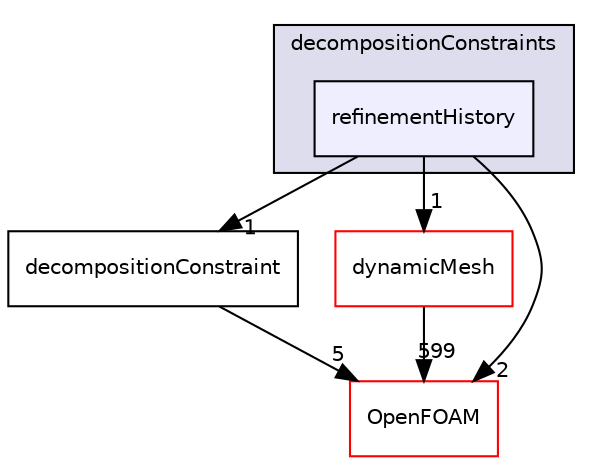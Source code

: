 digraph "src/parallel/decompose/decompositionMethods/decompositionConstraints/refinementHistory" {
  bgcolor=transparent;
  compound=true
  node [ fontsize="10", fontname="Helvetica"];
  edge [ labelfontsize="10", labelfontname="Helvetica"];
  subgraph clusterdir_119c8f1670f0bcaeeb440c813d4d21ad {
    graph [ bgcolor="#ddddee", pencolor="black", label="decompositionConstraints" fontname="Helvetica", fontsize="10", URL="dir_119c8f1670f0bcaeeb440c813d4d21ad.html"]
  dir_03ba0af102432d8b789c82d34eee985d [shape=box, label="refinementHistory", style="filled", fillcolor="#eeeeff", pencolor="black", URL="dir_03ba0af102432d8b789c82d34eee985d.html"];
  }
  dir_974bc333414b27f5964037a2d89d5ddf [shape=box label="decompositionConstraint" URL="dir_974bc333414b27f5964037a2d89d5ddf.html"];
  dir_63742796c427c97a292c80f7db71da36 [shape=box label="dynamicMesh" color="red" URL="dir_63742796c427c97a292c80f7db71da36.html"];
  dir_c5473ff19b20e6ec4dfe5c310b3778a8 [shape=box label="OpenFOAM" color="red" URL="dir_c5473ff19b20e6ec4dfe5c310b3778a8.html"];
  dir_03ba0af102432d8b789c82d34eee985d->dir_974bc333414b27f5964037a2d89d5ddf [headlabel="1", labeldistance=1.5 headhref="dir_002979_002974.html"];
  dir_03ba0af102432d8b789c82d34eee985d->dir_63742796c427c97a292c80f7db71da36 [headlabel="1", labeldistance=1.5 headhref="dir_002979_000588.html"];
  dir_03ba0af102432d8b789c82d34eee985d->dir_c5473ff19b20e6ec4dfe5c310b3778a8 [headlabel="2", labeldistance=1.5 headhref="dir_002979_002151.html"];
  dir_974bc333414b27f5964037a2d89d5ddf->dir_c5473ff19b20e6ec4dfe5c310b3778a8 [headlabel="5", labeldistance=1.5 headhref="dir_002974_002151.html"];
  dir_63742796c427c97a292c80f7db71da36->dir_c5473ff19b20e6ec4dfe5c310b3778a8 [headlabel="599", labeldistance=1.5 headhref="dir_000588_002151.html"];
}
